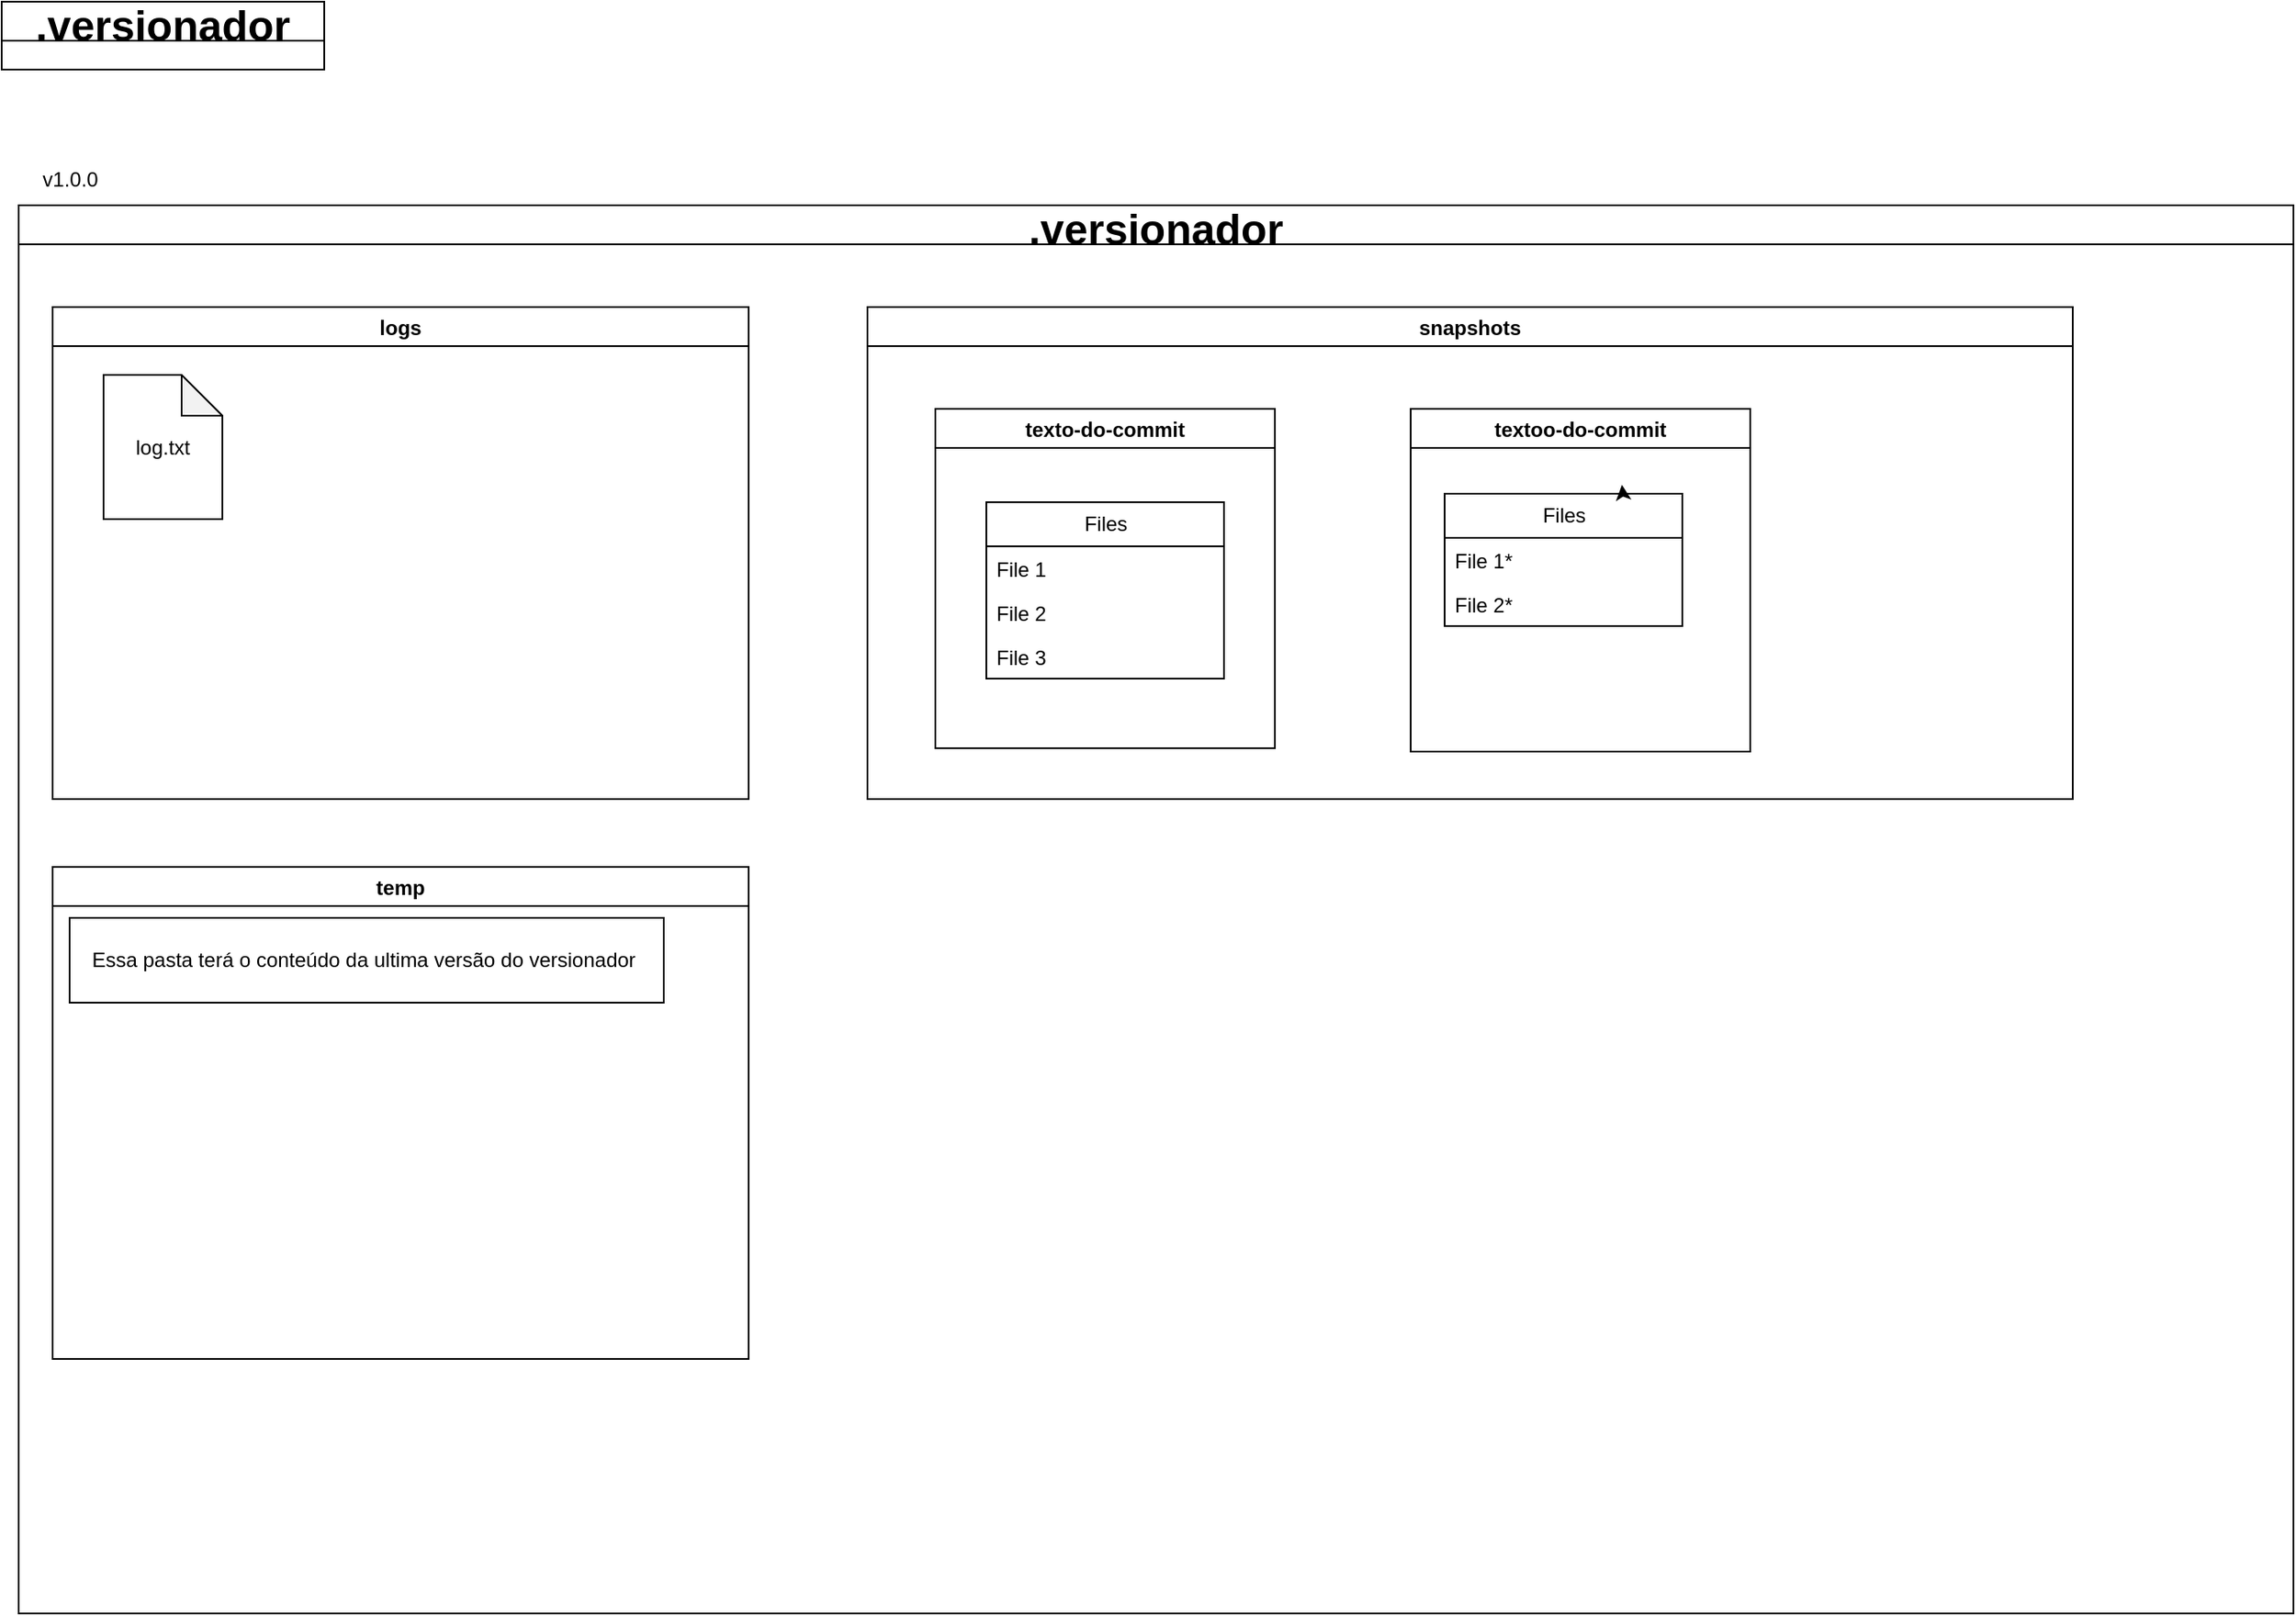 <mxfile version="21.2.8" type="device">
  <diagram name="Página-1" id="7hymtEN-tO1NFha_uqfa">
    <mxGraphModel dx="1194" dy="900" grid="1" gridSize="10" guides="1" tooltips="1" connect="1" arrows="1" fold="1" page="1" pageScale="1" pageWidth="1400" pageHeight="850" math="0" shadow="0">
      <root>
        <mxCell id="0" />
        <mxCell id="1" parent="0" />
        <mxCell id="VPPW3XwU0snODaN7bdkU-1" value=".versionador" style="swimlane;fontSize=25;" parent="1" vertex="1" collapsed="1">
          <mxGeometry x="10" y="20" width="190" height="40" as="geometry">
            <mxRectangle x="10" y="20" width="1340" height="830" as="alternateBounds" />
          </mxGeometry>
        </mxCell>
        <mxCell id="VPPW3XwU0snODaN7bdkU-2" value="logs" style="swimlane;" parent="VPPW3XwU0snODaN7bdkU-1" vertex="1">
          <mxGeometry x="30" y="40" width="410" height="290" as="geometry" />
        </mxCell>
        <mxCell id="VPPW3XwU0snODaN7bdkU-7" value="branch-name" style="swimlane;" parent="VPPW3XwU0snODaN7bdkU-2" vertex="1">
          <mxGeometry x="40" y="50" width="200" height="195" as="geometry">
            <mxRectangle x="40" y="50" width="120" height="30" as="alternateBounds" />
          </mxGeometry>
        </mxCell>
        <mxCell id="VPPW3XwU0snODaN7bdkU-3" value="log.txt" style="shape=note;whiteSpace=wrap;html=1;backgroundOutline=1;darkOpacity=0.05;size=24;" parent="VPPW3XwU0snODaN7bdkU-7" vertex="1">
          <mxGeometry x="10" y="35" width="70" height="85" as="geometry" />
        </mxCell>
        <mxCell id="VPPW3XwU0snODaN7bdkU-6" value="snapshots" style="swimlane;" parent="VPPW3XwU0snODaN7bdkU-1" vertex="1">
          <mxGeometry x="500" y="40" width="710" height="490" as="geometry" />
        </mxCell>
        <mxCell id="VPPW3XwU0snODaN7bdkU-8" value="branch-name" style="swimlane;" parent="VPPW3XwU0snODaN7bdkU-6" vertex="1">
          <mxGeometry x="20" y="50" width="610" height="280" as="geometry">
            <mxRectangle x="20" y="50" width="120" height="30" as="alternateBounds" />
          </mxGeometry>
        </mxCell>
        <mxCell id="VPPW3XwU0snODaN7bdkU-10" value="v1.0.0" style="swimlane;" parent="VPPW3XwU0snODaN7bdkU-8" vertex="1">
          <mxGeometry x="20" y="40" width="200" height="200" as="geometry" />
        </mxCell>
        <mxCell id="VPPW3XwU0snODaN7bdkU-11" value="Files" style="swimlane;fontStyle=0;childLayout=stackLayout;horizontal=1;startSize=26;fillColor=none;horizontalStack=0;resizeParent=1;resizeParentMax=0;resizeLast=0;collapsible=1;marginBottom=0;html=1;" parent="VPPW3XwU0snODaN7bdkU-10" vertex="1">
          <mxGeometry x="20" y="50" width="140" height="104" as="geometry" />
        </mxCell>
        <mxCell id="VPPW3XwU0snODaN7bdkU-12" value="File&amp;nbsp;1" style="text;strokeColor=none;fillColor=none;align=left;verticalAlign=top;spacingLeft=4;spacingRight=4;overflow=hidden;rotatable=0;points=[[0,0.5],[1,0.5]];portConstraint=eastwest;whiteSpace=wrap;html=1;" parent="VPPW3XwU0snODaN7bdkU-11" vertex="1">
          <mxGeometry y="26" width="140" height="26" as="geometry" />
        </mxCell>
        <mxCell id="VPPW3XwU0snODaN7bdkU-13" value="File&amp;nbsp;2" style="text;strokeColor=none;fillColor=none;align=left;verticalAlign=top;spacingLeft=4;spacingRight=4;overflow=hidden;rotatable=0;points=[[0,0.5],[1,0.5]];portConstraint=eastwest;whiteSpace=wrap;html=1;" parent="VPPW3XwU0snODaN7bdkU-11" vertex="1">
          <mxGeometry y="52" width="140" height="26" as="geometry" />
        </mxCell>
        <mxCell id="VPPW3XwU0snODaN7bdkU-14" value="File&amp;nbsp;3" style="text;strokeColor=none;fillColor=none;align=left;verticalAlign=top;spacingLeft=4;spacingRight=4;overflow=hidden;rotatable=0;points=[[0,0.5],[1,0.5]];portConstraint=eastwest;whiteSpace=wrap;html=1;" parent="VPPW3XwU0snODaN7bdkU-11" vertex="1">
          <mxGeometry y="78" width="140" height="26" as="geometry" />
        </mxCell>
        <mxCell id="VPPW3XwU0snODaN7bdkU-21" value="v2.0.0" style="swimlane;" parent="VPPW3XwU0snODaN7bdkU-8" vertex="1">
          <mxGeometry x="340" y="38" width="200" height="202" as="geometry" />
        </mxCell>
        <mxCell id="VPPW3XwU0snODaN7bdkU-22" value="Files" style="swimlane;fontStyle=0;childLayout=stackLayout;horizontal=1;startSize=26;fillColor=none;horizontalStack=0;resizeParent=1;resizeParentMax=0;resizeLast=0;collapsible=1;marginBottom=0;html=1;" parent="VPPW3XwU0snODaN7bdkU-21" vertex="1">
          <mxGeometry x="20" y="50" width="140" height="78" as="geometry" />
        </mxCell>
        <mxCell id="VPPW3XwU0snODaN7bdkU-23" value="File&amp;nbsp;1*" style="text;strokeColor=none;fillColor=none;align=left;verticalAlign=top;spacingLeft=4;spacingRight=4;overflow=hidden;rotatable=0;points=[[0,0.5],[1,0.5]];portConstraint=eastwest;whiteSpace=wrap;html=1;" parent="VPPW3XwU0snODaN7bdkU-22" vertex="1">
          <mxGeometry y="26" width="140" height="26" as="geometry" />
        </mxCell>
        <mxCell id="VPPW3XwU0snODaN7bdkU-24" value="File&amp;nbsp;2*" style="text;strokeColor=none;fillColor=none;align=left;verticalAlign=top;spacingLeft=4;spacingRight=4;overflow=hidden;rotatable=0;points=[[0,0.5],[1,0.5]];portConstraint=eastwest;whiteSpace=wrap;html=1;" parent="VPPW3XwU0snODaN7bdkU-22" vertex="1">
          <mxGeometry y="52" width="140" height="26" as="geometry" />
        </mxCell>
        <mxCell id="VPPW3XwU0snODaN7bdkU-26" style="edgeStyle=orthogonalEdgeStyle;rounded=0;orthogonalLoop=1;jettySize=auto;html=1;exitX=0.75;exitY=0;exitDx=0;exitDy=0;entryX=0.746;entryY=-0.067;entryDx=0;entryDy=0;entryPerimeter=0;" parent="VPPW3XwU0snODaN7bdkU-21" source="VPPW3XwU0snODaN7bdkU-22" target="VPPW3XwU0snODaN7bdkU-22" edge="1">
          <mxGeometry relative="1" as="geometry" />
        </mxCell>
        <mxCell id="VPPW3XwU0snODaN7bdkU-28" value=".versionador" style="swimlane;fontSize=25;" parent="1" vertex="1">
          <mxGeometry x="20" y="140" width="1340" height="830" as="geometry">
            <mxRectangle x="10" y="50" width="190" height="40" as="alternateBounds" />
          </mxGeometry>
        </mxCell>
        <mxCell id="VPPW3XwU0snODaN7bdkU-29" value="logs" style="swimlane;" parent="VPPW3XwU0snODaN7bdkU-28" vertex="1">
          <mxGeometry x="20" y="60" width="410" height="290" as="geometry" />
        </mxCell>
        <mxCell id="VPPW3XwU0snODaN7bdkU-31" value="log.txt" style="shape=note;whiteSpace=wrap;html=1;backgroundOutline=1;darkOpacity=0.05;size=24;" parent="VPPW3XwU0snODaN7bdkU-29" vertex="1">
          <mxGeometry x="30" y="40" width="70" height="85" as="geometry" />
        </mxCell>
        <mxCell id="VPPW3XwU0snODaN7bdkU-32" value="snapshots" style="swimlane;" parent="VPPW3XwU0snODaN7bdkU-28" vertex="1">
          <mxGeometry x="500" y="60" width="710" height="290" as="geometry">
            <mxRectangle x="500" y="60" width="100" height="30" as="alternateBounds" />
          </mxGeometry>
        </mxCell>
        <mxCell id="VPPW3XwU0snODaN7bdkU-34" value="texto-do-commit" style="swimlane;" parent="VPPW3XwU0snODaN7bdkU-32" vertex="1">
          <mxGeometry x="40" y="60" width="200" height="200" as="geometry" />
        </mxCell>
        <mxCell id="VPPW3XwU0snODaN7bdkU-35" value="Files" style="swimlane;fontStyle=0;childLayout=stackLayout;horizontal=1;startSize=26;fillColor=none;horizontalStack=0;resizeParent=1;resizeParentMax=0;resizeLast=0;collapsible=1;marginBottom=0;html=1;" parent="VPPW3XwU0snODaN7bdkU-34" vertex="1">
          <mxGeometry x="30" y="55" width="140" height="104" as="geometry" />
        </mxCell>
        <mxCell id="VPPW3XwU0snODaN7bdkU-36" value="File&amp;nbsp;1" style="text;strokeColor=none;fillColor=none;align=left;verticalAlign=top;spacingLeft=4;spacingRight=4;overflow=hidden;rotatable=0;points=[[0,0.5],[1,0.5]];portConstraint=eastwest;whiteSpace=wrap;html=1;" parent="VPPW3XwU0snODaN7bdkU-35" vertex="1">
          <mxGeometry y="26" width="140" height="26" as="geometry" />
        </mxCell>
        <mxCell id="VPPW3XwU0snODaN7bdkU-37" value="File&amp;nbsp;2" style="text;strokeColor=none;fillColor=none;align=left;verticalAlign=top;spacingLeft=4;spacingRight=4;overflow=hidden;rotatable=0;points=[[0,0.5],[1,0.5]];portConstraint=eastwest;whiteSpace=wrap;html=1;" parent="VPPW3XwU0snODaN7bdkU-35" vertex="1">
          <mxGeometry y="52" width="140" height="26" as="geometry" />
        </mxCell>
        <mxCell id="VPPW3XwU0snODaN7bdkU-38" value="File&amp;nbsp;3" style="text;strokeColor=none;fillColor=none;align=left;verticalAlign=top;spacingLeft=4;spacingRight=4;overflow=hidden;rotatable=0;points=[[0,0.5],[1,0.5]];portConstraint=eastwest;whiteSpace=wrap;html=1;" parent="VPPW3XwU0snODaN7bdkU-35" vertex="1">
          <mxGeometry y="78" width="140" height="26" as="geometry" />
        </mxCell>
        <mxCell id="VPPW3XwU0snODaN7bdkU-39" value="textoo-do-commit" style="swimlane;" parent="VPPW3XwU0snODaN7bdkU-32" vertex="1">
          <mxGeometry x="320" y="60" width="200" height="202" as="geometry" />
        </mxCell>
        <mxCell id="VPPW3XwU0snODaN7bdkU-40" value="Files" style="swimlane;fontStyle=0;childLayout=stackLayout;horizontal=1;startSize=26;fillColor=none;horizontalStack=0;resizeParent=1;resizeParentMax=0;resizeLast=0;collapsible=1;marginBottom=0;html=1;" parent="VPPW3XwU0snODaN7bdkU-39" vertex="1">
          <mxGeometry x="20" y="50" width="140" height="78" as="geometry" />
        </mxCell>
        <mxCell id="VPPW3XwU0snODaN7bdkU-41" value="File&amp;nbsp;1*" style="text;strokeColor=none;fillColor=none;align=left;verticalAlign=top;spacingLeft=4;spacingRight=4;overflow=hidden;rotatable=0;points=[[0,0.5],[1,0.5]];portConstraint=eastwest;whiteSpace=wrap;html=1;" parent="VPPW3XwU0snODaN7bdkU-40" vertex="1">
          <mxGeometry y="26" width="140" height="26" as="geometry" />
        </mxCell>
        <mxCell id="VPPW3XwU0snODaN7bdkU-42" value="File&amp;nbsp;2*" style="text;strokeColor=none;fillColor=none;align=left;verticalAlign=top;spacingLeft=4;spacingRight=4;overflow=hidden;rotatable=0;points=[[0,0.5],[1,0.5]];portConstraint=eastwest;whiteSpace=wrap;html=1;" parent="VPPW3XwU0snODaN7bdkU-40" vertex="1">
          <mxGeometry y="52" width="140" height="26" as="geometry" />
        </mxCell>
        <mxCell id="VPPW3XwU0snODaN7bdkU-43" style="edgeStyle=orthogonalEdgeStyle;rounded=0;orthogonalLoop=1;jettySize=auto;html=1;exitX=0.75;exitY=0;exitDx=0;exitDy=0;entryX=0.746;entryY=-0.067;entryDx=0;entryDy=0;entryPerimeter=0;" parent="VPPW3XwU0snODaN7bdkU-39" source="VPPW3XwU0snODaN7bdkU-40" target="VPPW3XwU0snODaN7bdkU-40" edge="1">
          <mxGeometry relative="1" as="geometry" />
        </mxCell>
        <mxCell id="2CoFyaPbzRQ52VO72m4Z-1" value="temp" style="swimlane;" parent="VPPW3XwU0snODaN7bdkU-28" vertex="1">
          <mxGeometry x="20" y="390" width="410" height="290" as="geometry" />
        </mxCell>
        <mxCell id="2CoFyaPbzRQ52VO72m4Z-5" value="Essa pasta terá o conteúdo da ultima versão do versionador&amp;nbsp;" style="html=1;whiteSpace=wrap;container=1;recursiveResize=0;collapsible=0;" parent="2CoFyaPbzRQ52VO72m4Z-1" vertex="1">
          <mxGeometry x="10" y="30" width="350" height="50" as="geometry" />
        </mxCell>
        <mxCell id="VPPW3XwU0snODaN7bdkU-44" value="v1.0.0" style="text;html=1;align=center;verticalAlign=middle;resizable=0;points=[];autosize=1;strokeColor=none;fillColor=none;" parent="1" vertex="1">
          <mxGeometry x="20" y="110" width="60" height="30" as="geometry" />
        </mxCell>
      </root>
    </mxGraphModel>
  </diagram>
</mxfile>
